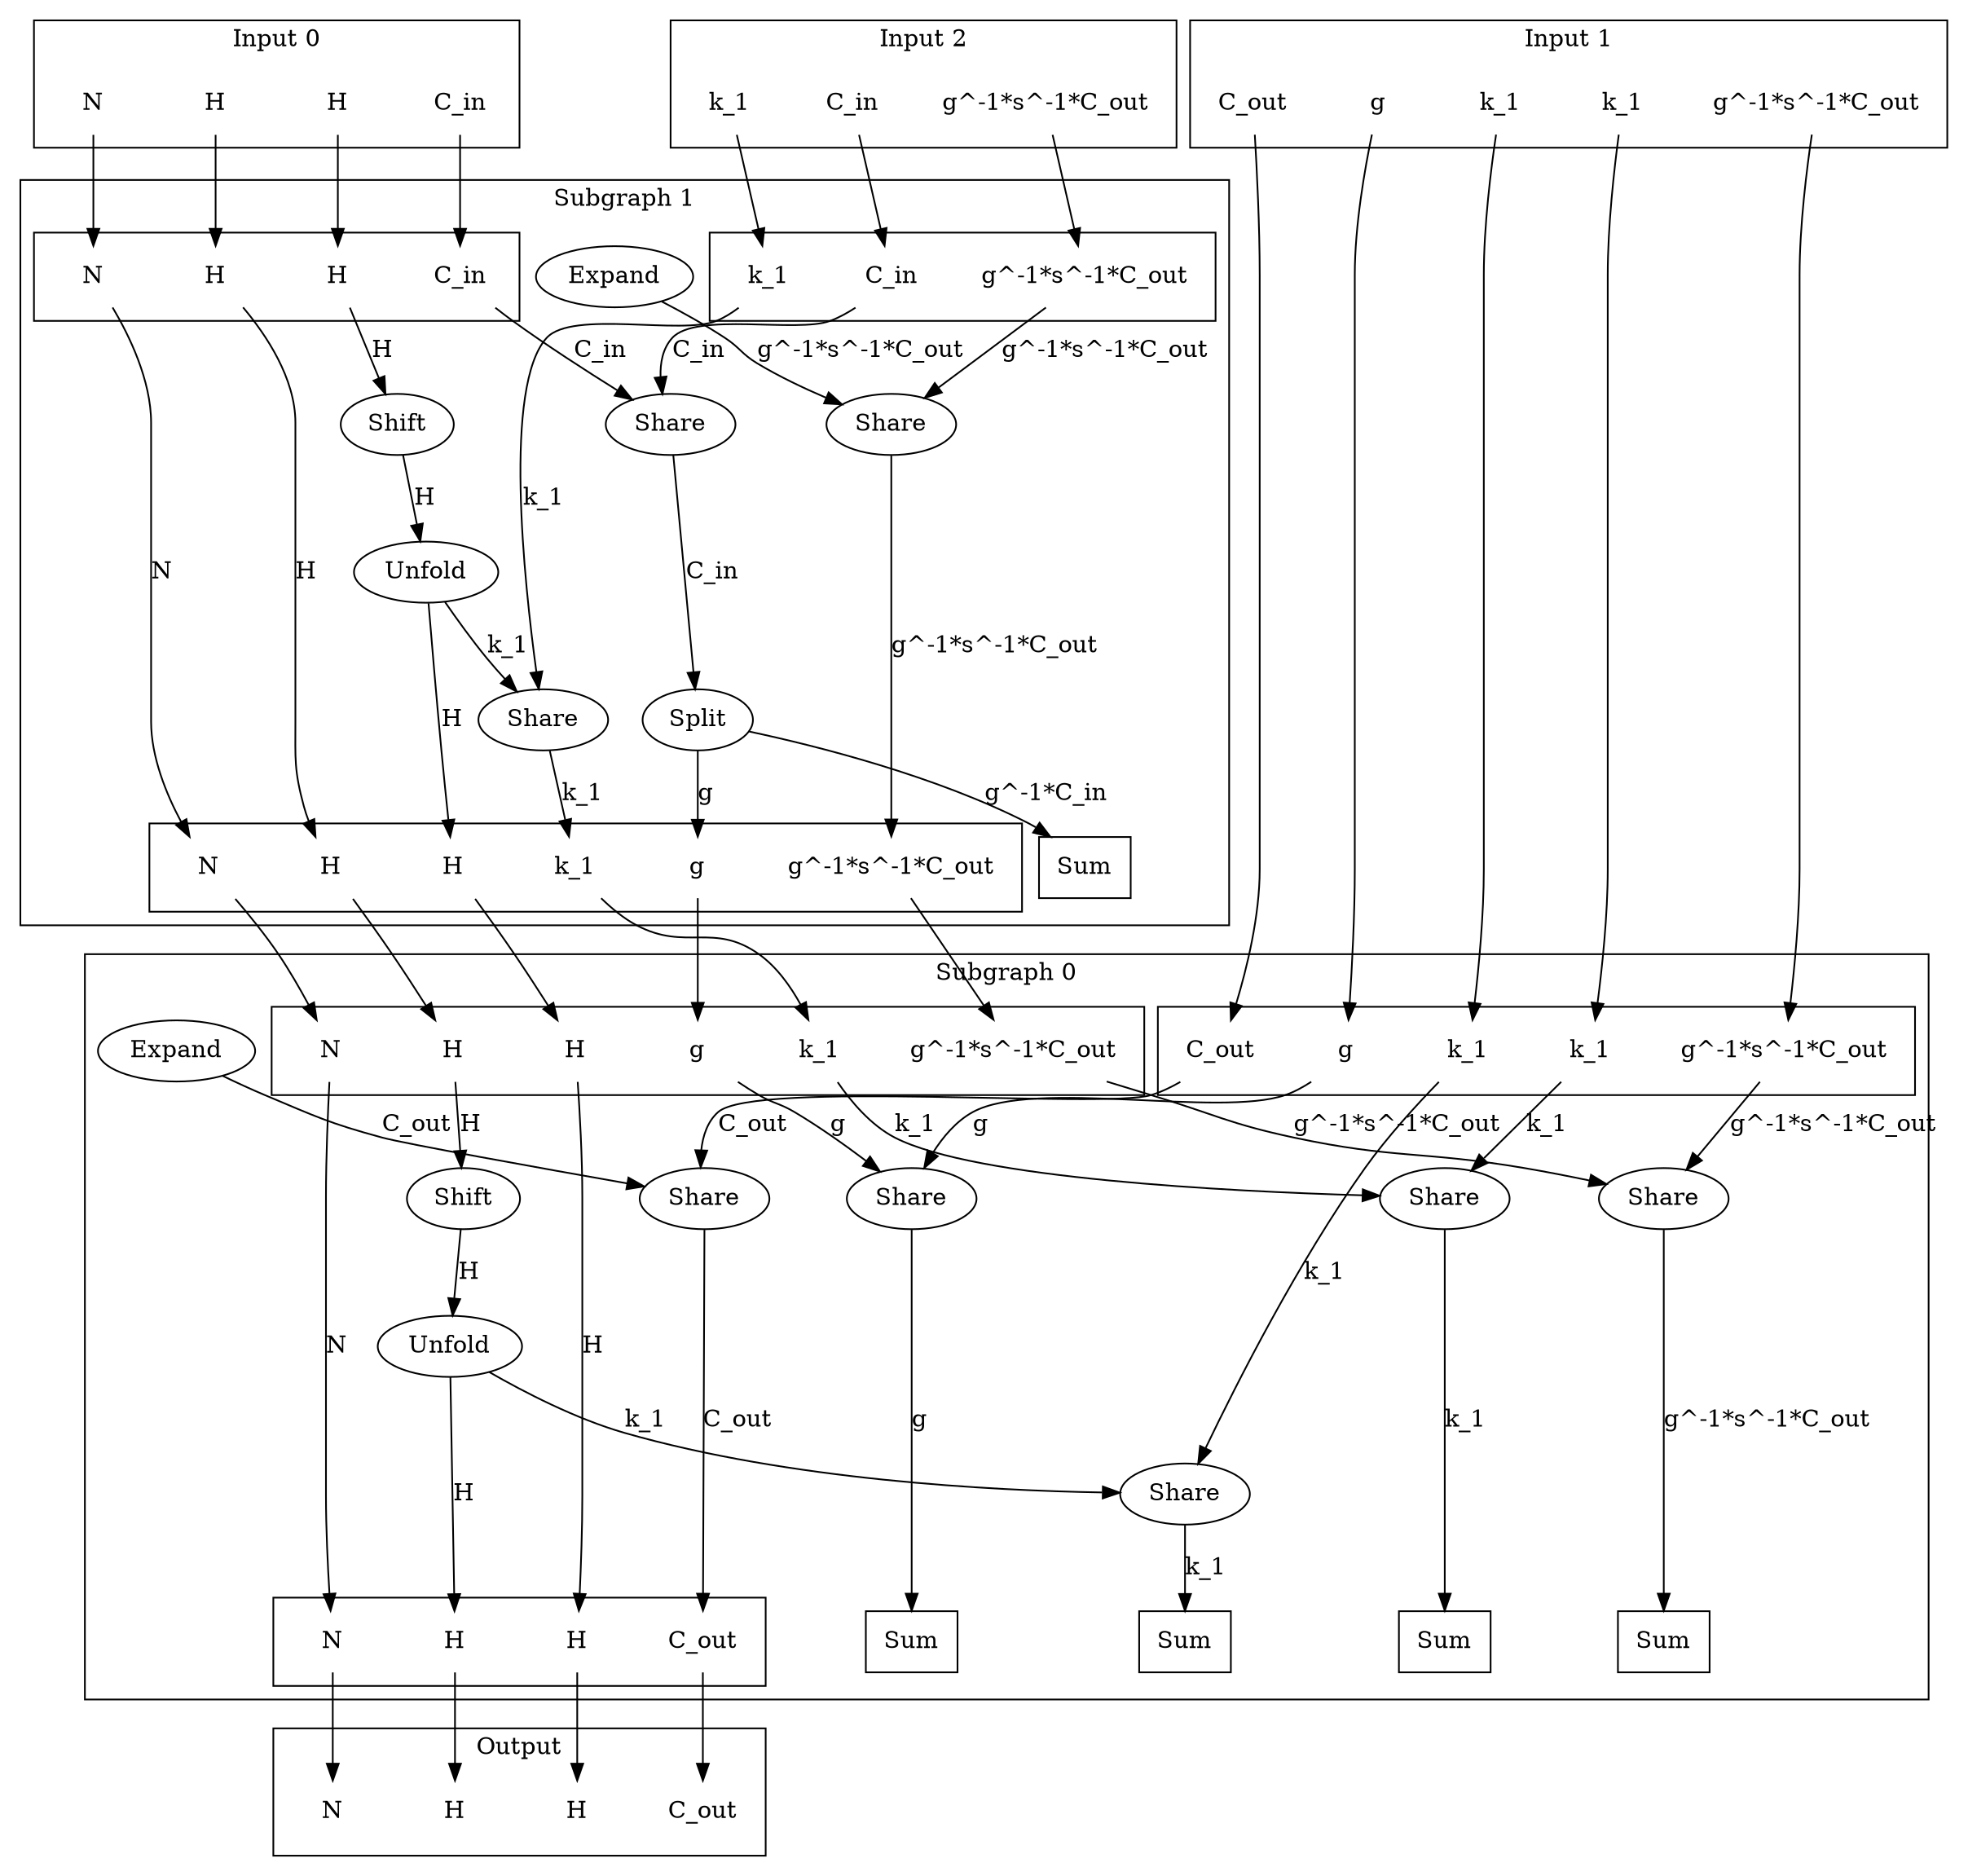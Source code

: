 digraph kernel_generated {
newrank = true;

// Stage tensor.
subgraph cluster_subgraph_0 {
    label = "Subgraph 0";
    // Reductions.
    reduce_0x7f44f8003928 [label="Sum", shape=box];
    reduce_0x7f44f8003ab0 [label="Sum", shape=box];
    reduce_0x7f44f8003a98 [label="Sum", shape=box];
    reduce_0x7f44f800ae88 [label="Sum", shape=box];
    // Output.
    subgraph cluster_subgraph_0_out {
        label = "";
        interface_0_out_0x5572df8cce60 [label="N", shape=none];
        interface_0_out_0x5572df8cce88 [label="C_out", shape=none];
        interface_0_out_0x5572df8cceb0 [label="H", shape=none];
        interface_0_out_0x5572df8cced8 [label="H", shape=none];
    }
    {
        rank = same;
        reduce_0x7f44f8003928;
        reduce_0x7f44f8003ab0;
        reduce_0x7f44f8003a98;
        reduce_0x7f44f800ae88;
        interface_0_out_0x5572df8cce60;
        interface_0_out_0x5572df8cce88;
        interface_0_out_0x5572df8cceb0;
        interface_0_out_0x5572df8cced8;
    }
    // Input 0.
    subgraph cluster_subgraph_0_in_0 {
        label = "";
        interface_0_in_0x5572df8cce60 [label="N", shape=none];
        interface_0_in_0x5572e409cd50 [label="g", shape=none];
        interface_0_in_0x5572df8cceb0 [label="H", shape=none];
        interface_0_in_0x5572e409cc60 [label="k_1", shape=none];
        interface_0_in_0x5572e409ece0 [label="H", shape=none];
        interface_0_in_0x5572e409cda0 [label="g^-1*s^-1*C_out", shape=none];
    }
    // Input 1.
    subgraph cluster_subgraph_0_in_1 {
        label = "";
        interface_0_in_0x5572e409cb38 [label="C_out", shape=none];
        interface_0_in_0x5572e409cd68 [label="g", shape=none];
        interface_0_in_0x5572e409cc78 [label="k_1", shape=none];
        interface_0_in_0x5572e409cc28 [label="k_1", shape=none];
        interface_0_in_0x5572e409cdb8 [label="g^-1*s^-1*C_out", shape=none];
    }
    {
        rank = same;
        interface_0_in_0x5572df8cce60;
        interface_0_in_0x5572e409cd50;
        interface_0_in_0x5572df8cceb0;
        interface_0_in_0x5572e409cc60;
        interface_0_in_0x5572e409ece0;
        interface_0_in_0x5572e409cda0;
        interface_0_in_0x5572e409cb38;
        interface_0_in_0x5572e409cd68;
        interface_0_in_0x5572e409cc78;
        interface_0_in_0x5572e409cc28;
        interface_0_in_0x5572e409cdb8;
    }
    // Op's.
    op_0x5572e409cb00 [label="Share"];
    op_0x5572e409cbf0 [label="Share"];
    op_0x5572e409cc40 [label="Share"];
    op_0x5572e409cd30 [label="Share"];
    op_0x5572e409cd80 [label="Share"];
    op_0x5572e409cfd8 [label="Expand"];
    op_0x5572e409ecc0 [label="Shift"];
    op_0x5572e40b1e40 [label="Unfold"];
    // Dimension's.
    interface_0_in_0x5572df8cce60 -> interface_0_out_0x5572df8cce60 [label="N"];
    op_0x5572e409cb00 -> interface_0_out_0x5572df8cce88 [label="C_out"];
    interface_0_in_0x5572df8cceb0 -> interface_0_out_0x5572df8cceb0 [label="H"];
    op_0x5572e40b1e40 -> interface_0_out_0x5572df8cced8 [label="H"];
    op_0x5572e409cfd8 -> op_0x5572e409cb00 [label="C_out"];
    interface_0_in_0x5572e409cb38 -> op_0x5572e409cb00 [label="C_out"];
    op_0x5572e40b1e40 -> op_0x5572e409cbf0 [label="k_1"];
    interface_0_in_0x5572e409cc28 -> op_0x5572e409cbf0 [label="k_1"];
    interface_0_in_0x5572e409cc60 -> op_0x5572e409cc40 [label="k_1"];
    interface_0_in_0x5572e409cc78 -> op_0x5572e409cc40 [label="k_1"];
    interface_0_in_0x5572e409cd50 -> op_0x5572e409cd30 [label="g"];
    interface_0_in_0x5572e409cd68 -> op_0x5572e409cd30 [label="g"];
    interface_0_in_0x5572e409cda0 -> op_0x5572e409cd80 [label="g^-1*s^-1*C_out"];
    interface_0_in_0x5572e409cdb8 -> op_0x5572e409cd80 [label="g^-1*s^-1*C_out"];
    interface_0_in_0x5572e409ece0 -> op_0x5572e409ecc0 [label="H"];
    op_0x5572e409ecc0 -> op_0x5572e40b1e40 [label="H"];
    op_0x5572e409cd30 -> reduce_0x7f44f8003928 [label="g"];
    op_0x5572e409cbf0 -> reduce_0x7f44f8003a98 [label="k_1"];
    op_0x5572e409cc40 -> reduce_0x7f44f8003ab0 [label="k_1"];
    op_0x5572e409cd80 -> reduce_0x7f44f800ae88 [label="g^-1*s^-1*C_out"];
}

// Stage tensor.
subgraph cluster_subgraph_1 {
    label = "Subgraph 1";
    // Reductions.
    reduce_0x7f44f8007890 [label="Sum", shape=box];
    // Output.
    subgraph cluster_subgraph_1_out {
        label = "";
        interface_1_out_0x5572df8cce60 [label="N", shape=none];
        interface_1_out_0x5572e409cd50 [label="g", shape=none];
        interface_1_out_0x5572df8cceb0 [label="H", shape=none];
        interface_1_out_0x5572e409cc60 [label="k_1", shape=none];
        interface_1_out_0x5572e409ece0 [label="H", shape=none];
        interface_1_out_0x5572e409cda0 [label="g^-1*s^-1*C_out", shape=none];
    }
    {
        rank = same;
        reduce_0x7f44f8007890;
        interface_1_out_0x5572df8cce60;
        interface_1_out_0x5572e409cd50;
        interface_1_out_0x5572df8cceb0;
        interface_1_out_0x5572e409cc60;
        interface_1_out_0x5572e409ece0;
        interface_1_out_0x5572e409cda0;
    }
    // Input 0.
    subgraph cluster_subgraph_1_in_0 {
        label = "";
        interface_1_in_0x5572df8cce60 [label="N", shape=none];
        interface_1_in_0x5572e409cf80 [label="C_in", shape=none];
        interface_1_in_0x5572e409ed10 [label="H", shape=none];
        interface_1_in_0x5572e409ece0 [label="H", shape=none];
    }
    // Input 1.
    subgraph cluster_subgraph_1_in_1 {
        label = "";
        interface_1_in_0x5572e409cf98 [label="C_in", shape=none];
        interface_1_in_0x5572e40cbeb8 [label="k_1", shape=none];
        interface_1_in_0x5572e409ce08 [label="g^-1*s^-1*C_out", shape=none];
    }
    {
        rank = same;
        interface_1_in_0x5572df8cce60;
        interface_1_in_0x5572e409cf80;
        interface_1_in_0x5572e409ed10;
        interface_1_in_0x5572e409ece0;
        interface_1_in_0x5572e409cf98;
        interface_1_in_0x5572e40cbeb8;
        interface_1_in_0x5572e409ce08;
    }
    // Op's.
    op_0x5572e409cdd0 [label="Share"];
    op_0x5572e409cf60 [label="Share"];
    op_0x5572e409d018 [label="Expand"];
    op_0x5572e409ecf0 [label="Shift"];
    op_0x5572e40b1fc0 [label="Unfold"];
    op_0x5572e40b62a0 [label="Split"];
    op_0x5572e40cbe80 [label="Share"];
    // Dimension's.
    interface_1_in_0x5572df8cce60 -> interface_1_out_0x5572df8cce60 [label="N"];
    op_0x5572e40b1fc0 -> interface_1_out_0x5572df8cceb0 [label="H"];
    op_0x5572e40cbe80 -> interface_1_out_0x5572e409cc60 [label="k_1"];
    op_0x5572e40b62a0 -> interface_1_out_0x5572e409cd50 [label="g"];
    op_0x5572e409cdd0 -> interface_1_out_0x5572e409cda0 [label="g^-1*s^-1*C_out"];
    op_0x5572e409d018 -> op_0x5572e409cdd0 [label="g^-1*s^-1*C_out"];
    interface_1_in_0x5572e409ce08 -> op_0x5572e409cdd0 [label="g^-1*s^-1*C_out"];
    interface_1_in_0x5572e409cf80 -> op_0x5572e409cf60 [label="C_in"];
    interface_1_in_0x5572e409cf98 -> op_0x5572e409cf60 [label="C_in"];
    interface_1_in_0x5572e409ece0 -> interface_1_out_0x5572e409ece0 [label="H"];
    interface_1_in_0x5572e409ed10 -> op_0x5572e409ecf0 [label="H"];
    op_0x5572e409ecf0 -> op_0x5572e40b1fc0 [label="H"];
    op_0x5572e409cf60 -> op_0x5572e40b62a0 [label="C_in"];
    op_0x5572e40b1fc0 -> op_0x5572e40cbe80 [label="k_1"];
    interface_1_in_0x5572e40cbeb8 -> op_0x5572e40cbe80 [label="k_1"];
    op_0x5572e40b62a0 -> reduce_0x7f44f8007890 [label="g^-1*C_in"];
}

// Input tensor.
subgraph cluster_subgraph_2 {
    label = "Input 0";
    interface_2_out_0x5572df8cce60 [label="N", shape=none];
    interface_2_out_0x5572e409cf80 [label="C_in", shape=none];
    interface_2_out_0x5572e409ed10 [label="H", shape=none];
    interface_2_out_0x5572e409ece0 [label="H", shape=none];
}

interface_2_out_0x5572df8cce60 -> interface_1_in_0x5572df8cce60;
interface_2_out_0x5572e409cf80 -> interface_1_in_0x5572e409cf80;
interface_2_out_0x5572e409ed10 -> interface_1_in_0x5572e409ed10;
interface_2_out_0x5572e409ece0 -> interface_1_in_0x5572e409ece0;

// Input tensor.
subgraph cluster_subgraph_3 {
    label = "Input 2";
    interface_3_out_0x5572e409cf98 [label="C_in", shape=none];
    interface_3_out_0x5572e40cbeb8 [label="k_1", shape=none];
    interface_3_out_0x5572e409ce08 [label="g^-1*s^-1*C_out", shape=none];
}

interface_3_out_0x5572e409cf98 -> interface_1_in_0x5572e409cf98;
interface_3_out_0x5572e40cbeb8 -> interface_1_in_0x5572e40cbeb8;
interface_3_out_0x5572e409ce08 -> interface_1_in_0x5572e409ce08;

interface_1_out_0x5572df8cce60 -> interface_0_in_0x5572df8cce60;
interface_1_out_0x5572e409cd50 -> interface_0_in_0x5572e409cd50;
interface_1_out_0x5572df8cceb0 -> interface_0_in_0x5572df8cceb0;
interface_1_out_0x5572e409cc60 -> interface_0_in_0x5572e409cc60;
interface_1_out_0x5572e409ece0 -> interface_0_in_0x5572e409ece0;
interface_1_out_0x5572e409cda0 -> interface_0_in_0x5572e409cda0;

// Input tensor.
subgraph cluster_subgraph_4 {
    label = "Input 1";
    interface_4_out_0x5572e409cb38 [label="C_out", shape=none];
    interface_4_out_0x5572e409cd68 [label="g", shape=none];
    interface_4_out_0x5572e409cc78 [label="k_1", shape=none];
    interface_4_out_0x5572e409cc28 [label="k_1", shape=none];
    interface_4_out_0x5572e409cdb8 [label="g^-1*s^-1*C_out", shape=none];
}

interface_4_out_0x5572e409cb38 -> interface_0_in_0x5572e409cb38;
interface_4_out_0x5572e409cd68 -> interface_0_in_0x5572e409cd68;
interface_4_out_0x5572e409cc78 -> interface_0_in_0x5572e409cc78;
interface_4_out_0x5572e409cc28 -> interface_0_in_0x5572e409cc28;
interface_4_out_0x5572e409cdb8 -> interface_0_in_0x5572e409cdb8;

{
    rank = same;
    interface_2_out_0x5572df8cce60;
    interface_2_out_0x5572e409cf80;
    interface_2_out_0x5572e409ed10;
    interface_2_out_0x5572e409ece0;
    interface_4_out_0x5572e409cb38;
    interface_4_out_0x5572e409cd68;
    interface_4_out_0x5572e409cc78;
    interface_4_out_0x5572e409cc28;
    interface_4_out_0x5572e409cdb8;
    interface_3_out_0x5572e409cf98;
    interface_3_out_0x5572e40cbeb8;
    interface_3_out_0x5572e409ce08;
}
subgraph cluster_subgraph_output {
    label = "Output";
    interface_5_in_0x5572df8cce60 [label="N", shape=none];
    interface_5_in_0x5572df8cce88 [label="C_out", shape=none];
    interface_5_in_0x5572df8cceb0 [label="H", shape=none];
    interface_5_in_0x5572df8cced8 [label="H", shape=none];
}
interface_0_out_0x5572df8cce60 -> interface_5_in_0x5572df8cce60;
interface_0_out_0x5572df8cce88 -> interface_5_in_0x5572df8cce88;
interface_0_out_0x5572df8cceb0 -> interface_5_in_0x5572df8cceb0;
interface_0_out_0x5572df8cced8 -> interface_5_in_0x5572df8cced8;

}
